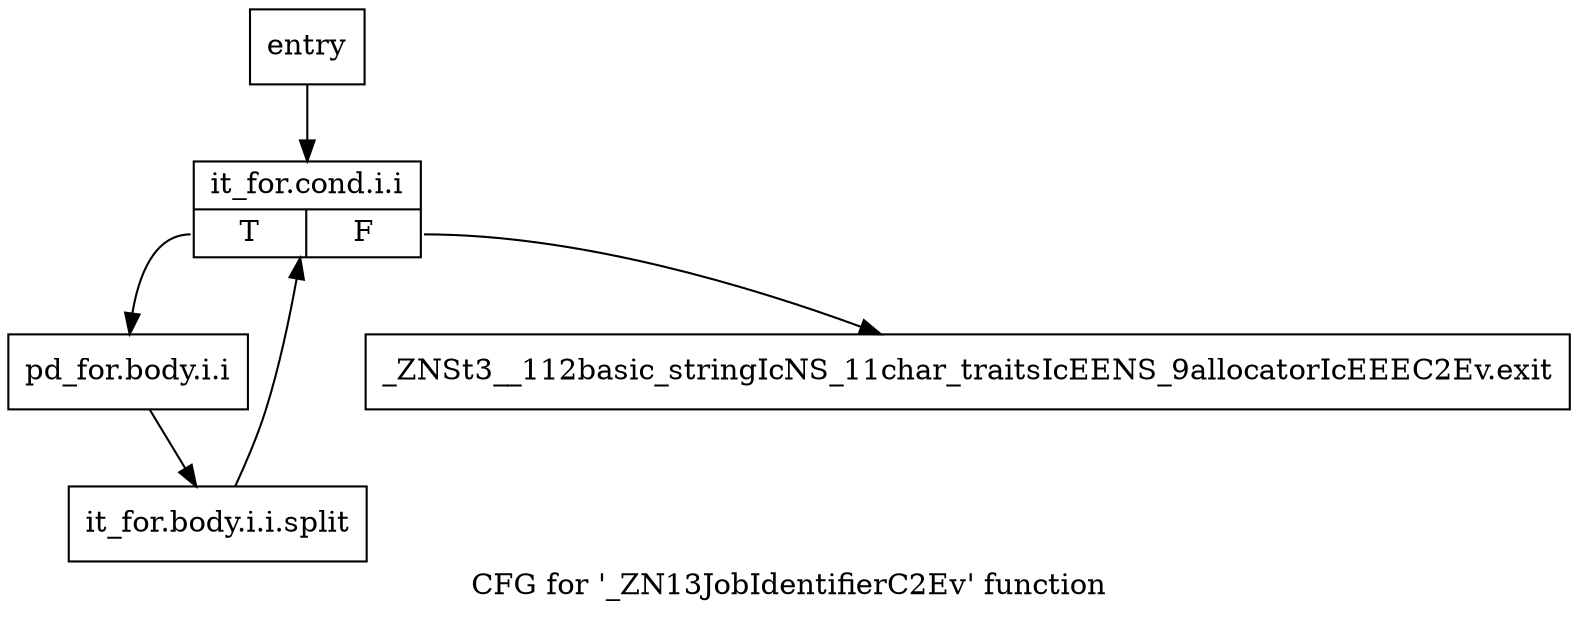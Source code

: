 digraph "CFG for '_ZN13JobIdentifierC2Ev' function" {
	label="CFG for '_ZN13JobIdentifierC2Ev' function";

	Node0x5f6c5c0 [shape=record,label="{entry}"];
	Node0x5f6c5c0 -> Node0x5f6c610;
	Node0x5f6c610 [shape=record,label="{it_for.cond.i.i|{<s0>T|<s1>F}}"];
	Node0x5f6c610:s0 -> Node0x5f6c660;
	Node0x5f6c610:s1 -> Node0x5f6c6b0;
	Node0x5f6c660 [shape=record,label="{pd_for.body.i.i}"];
	Node0x5f6c660 -> Node0xaa34520;
	Node0xaa34520 [shape=record,label="{it_for.body.i.i.split}"];
	Node0xaa34520 -> Node0x5f6c610;
	Node0x5f6c6b0 [shape=record,label="{_ZNSt3__112basic_stringIcNS_11char_traitsIcEENS_9allocatorIcEEEC2Ev.exit}"];
}
